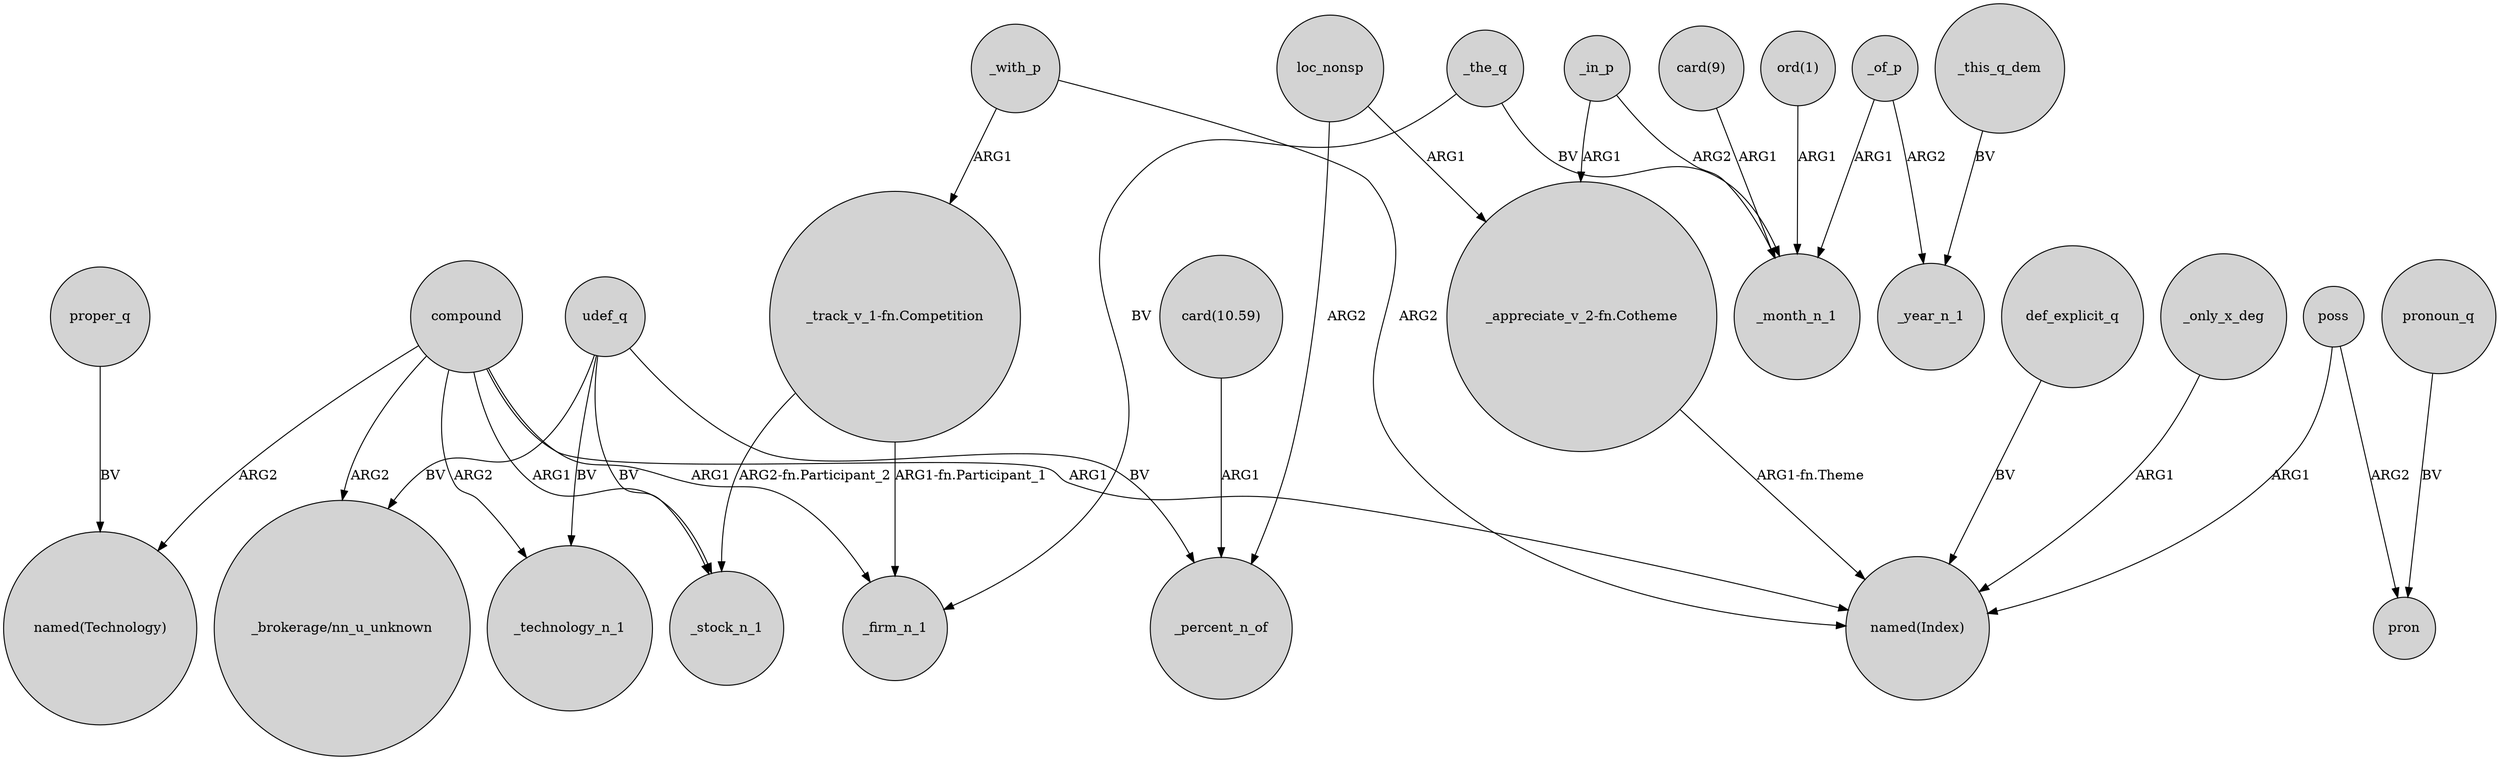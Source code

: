 digraph {
	node [shape=circle style=filled]
	_in_p -> "_appreciate_v_2-fn.Cotheme" [label=ARG1]
	"card(10.59)" -> _percent_n_of [label=ARG1]
	compound -> "named(Index)" [label=ARG1]
	"ord(1)" -> _month_n_1 [label=ARG1]
	_of_p -> _year_n_1 [label=ARG2]
	_the_q -> _month_n_1 [label=BV]
	compound -> "named(Technology)" [label=ARG2]
	loc_nonsp -> "_appreciate_v_2-fn.Cotheme" [label=ARG1]
	_only_x_deg -> "named(Index)" [label=ARG1]
	compound -> "_brokerage/nn_u_unknown" [label=ARG2]
	_with_p -> "_track_v_1-fn.Competition" [label=ARG1]
	compound -> _stock_n_1 [label=ARG1]
	udef_q -> _technology_n_1 [label=BV]
	udef_q -> "_brokerage/nn_u_unknown" [label=BV]
	compound -> _technology_n_1 [label=ARG2]
	"_track_v_1-fn.Competition" -> _stock_n_1 [label="ARG2-fn.Participant_2"]
	pronoun_q -> pron [label=BV]
	udef_q -> _stock_n_1 [label=BV]
	poss -> pron [label=ARG2]
	_the_q -> _firm_n_1 [label=BV]
	proper_q -> "named(Technology)" [label=BV]
	udef_q -> _percent_n_of [label=BV]
	"_track_v_1-fn.Competition" -> _firm_n_1 [label="ARG1-fn.Participant_1"]
	_in_p -> _month_n_1 [label=ARG2]
	_of_p -> _month_n_1 [label=ARG1]
	"_appreciate_v_2-fn.Cotheme" -> "named(Index)" [label="ARG1-fn.Theme"]
	def_explicit_q -> "named(Index)" [label=BV]
	_this_q_dem -> _year_n_1 [label=BV]
	poss -> "named(Index)" [label=ARG1]
	compound -> _firm_n_1 [label=ARG1]
	"card(9)" -> _month_n_1 [label=ARG1]
	_with_p -> "named(Index)" [label=ARG2]
	loc_nonsp -> _percent_n_of [label=ARG2]
}
